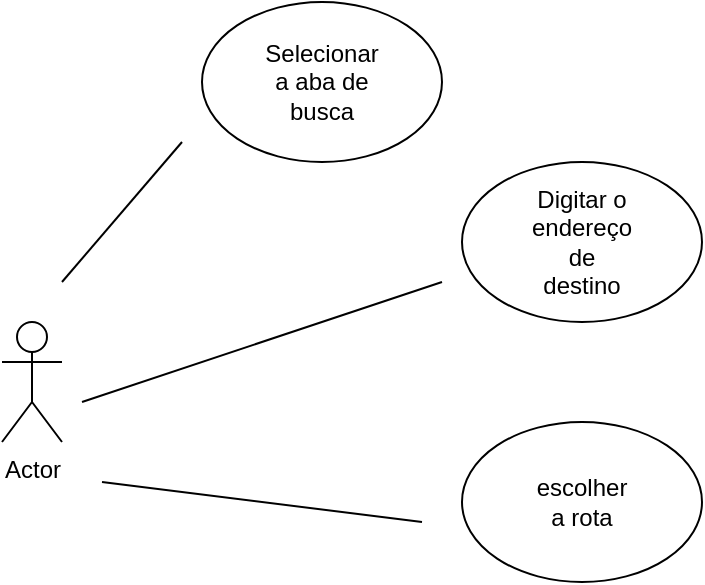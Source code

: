<mxfile version="14.8.2" type="device"><diagram id="nhLYwC2RU8E7U6H3iQhl" name="Page-1"><mxGraphModel dx="1038" dy="489" grid="1" gridSize="10" guides="1" tooltips="1" connect="1" arrows="1" fold="1" page="1" pageScale="1" pageWidth="827" pageHeight="1169" math="0" shadow="0"><root><mxCell id="0"/><mxCell id="1" parent="0"/><mxCell id="jEQgguJSvElvGPcqneKY-1" value="Actor" style="shape=umlActor;verticalLabelPosition=bottom;verticalAlign=top;html=1;outlineConnect=0;" parent="1" vertex="1"><mxGeometry x="170" y="220" width="30" height="60" as="geometry"/></mxCell><mxCell id="jEQgguJSvElvGPcqneKY-2" value="" style="ellipse;whiteSpace=wrap;html=1;" parent="1" vertex="1"><mxGeometry x="270" y="60" width="120" height="80" as="geometry"/></mxCell><mxCell id="jEQgguJSvElvGPcqneKY-3" value="Selecionar a aba de busca" style="text;html=1;strokeColor=none;fillColor=none;align=center;verticalAlign=middle;whiteSpace=wrap;rounded=0;" parent="1" vertex="1"><mxGeometry x="310" y="90" width="40" height="20" as="geometry"/></mxCell><mxCell id="jEQgguJSvElvGPcqneKY-4" value="" style="ellipse;whiteSpace=wrap;html=1;" parent="1" vertex="1"><mxGeometry x="400" y="140" width="120" height="80" as="geometry"/></mxCell><mxCell id="jEQgguJSvElvGPcqneKY-5" value="Digitar o endereço de destino" style="text;html=1;strokeColor=none;fillColor=none;align=center;verticalAlign=middle;whiteSpace=wrap;rounded=0;" parent="1" vertex="1"><mxGeometry x="440" y="170" width="40" height="20" as="geometry"/></mxCell><mxCell id="jEQgguJSvElvGPcqneKY-6" value="" style="ellipse;whiteSpace=wrap;html=1;" parent="1" vertex="1"><mxGeometry x="400" y="270" width="120" height="80" as="geometry"/></mxCell><mxCell id="jEQgguJSvElvGPcqneKY-7" value="escolher a rota" style="text;html=1;strokeColor=none;fillColor=none;align=center;verticalAlign=middle;whiteSpace=wrap;rounded=0;" parent="1" vertex="1"><mxGeometry x="440" y="300" width="40" height="20" as="geometry"/></mxCell><mxCell id="jEQgguJSvElvGPcqneKY-8" value="" style="endArrow=none;html=1;" parent="1" edge="1"><mxGeometry width="50" height="50" relative="1" as="geometry"><mxPoint x="200" y="200" as="sourcePoint"/><mxPoint x="260" y="130" as="targetPoint"/></mxGeometry></mxCell><mxCell id="jEQgguJSvElvGPcqneKY-9" value="" style="endArrow=none;html=1;" parent="1" edge="1"><mxGeometry width="50" height="50" relative="1" as="geometry"><mxPoint x="210" y="260" as="sourcePoint"/><mxPoint x="390" y="200" as="targetPoint"/></mxGeometry></mxCell><mxCell id="jEQgguJSvElvGPcqneKY-10" value="" style="endArrow=none;html=1;" parent="1" edge="1"><mxGeometry width="50" height="50" relative="1" as="geometry"><mxPoint x="220" y="300" as="sourcePoint"/><mxPoint x="380" y="320" as="targetPoint"/></mxGeometry></mxCell></root></mxGraphModel></diagram></mxfile>